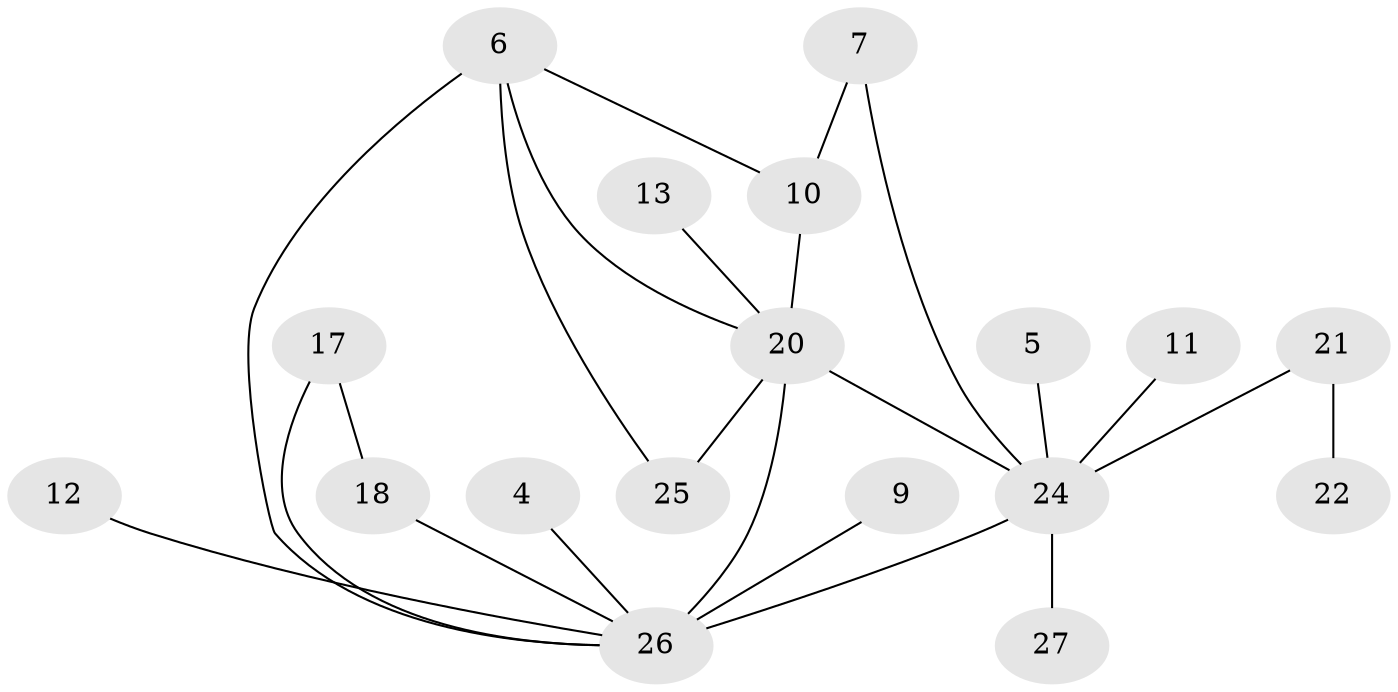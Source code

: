 // original degree distribution, {5: 0.07462686567164178, 1: 0.373134328358209, 0: 0.1044776119402985, 2: 0.22388059701492538, 4: 0.1044776119402985, 3: 0.08955223880597014, 6: 0.029850746268656716}
// Generated by graph-tools (version 1.1) at 2025/35/03/04/25 23:35:53]
// undirected, 18 vertices, 23 edges
graph export_dot {
  node [color=gray90,style=filled];
  4;
  5;
  6;
  7;
  9;
  10;
  11;
  12;
  13;
  17;
  18;
  20;
  21;
  22;
  24;
  25;
  26;
  27;
  4 -- 26 [weight=1.0];
  5 -- 24 [weight=1.0];
  6 -- 10 [weight=1.0];
  6 -- 20 [weight=1.0];
  6 -- 25 [weight=1.0];
  6 -- 26 [weight=1.0];
  7 -- 10 [weight=1.0];
  7 -- 24 [weight=1.0];
  9 -- 26 [weight=1.0];
  10 -- 20 [weight=1.0];
  11 -- 24 [weight=1.0];
  12 -- 26 [weight=1.0];
  13 -- 20 [weight=1.0];
  17 -- 18 [weight=1.0];
  17 -- 26 [weight=1.0];
  18 -- 26 [weight=1.0];
  20 -- 24 [weight=3.0];
  20 -- 25 [weight=1.0];
  20 -- 26 [weight=3.0];
  21 -- 22 [weight=1.0];
  21 -- 24 [weight=2.0];
  24 -- 26 [weight=1.0];
  24 -- 27 [weight=1.0];
}
